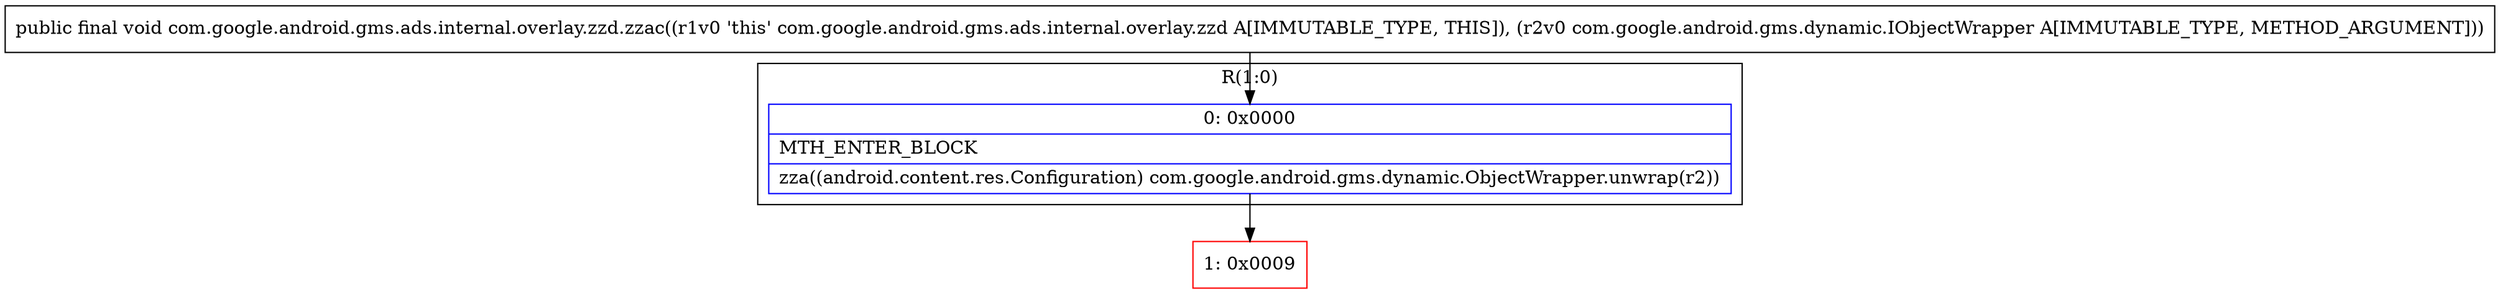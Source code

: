digraph "CFG forcom.google.android.gms.ads.internal.overlay.zzd.zzac(Lcom\/google\/android\/gms\/dynamic\/IObjectWrapper;)V" {
subgraph cluster_Region_1213611945 {
label = "R(1:0)";
node [shape=record,color=blue];
Node_0 [shape=record,label="{0\:\ 0x0000|MTH_ENTER_BLOCK\l|zza((android.content.res.Configuration) com.google.android.gms.dynamic.ObjectWrapper.unwrap(r2))\l}"];
}
Node_1 [shape=record,color=red,label="{1\:\ 0x0009}"];
MethodNode[shape=record,label="{public final void com.google.android.gms.ads.internal.overlay.zzd.zzac((r1v0 'this' com.google.android.gms.ads.internal.overlay.zzd A[IMMUTABLE_TYPE, THIS]), (r2v0 com.google.android.gms.dynamic.IObjectWrapper A[IMMUTABLE_TYPE, METHOD_ARGUMENT])) }"];
MethodNode -> Node_0;
Node_0 -> Node_1;
}

